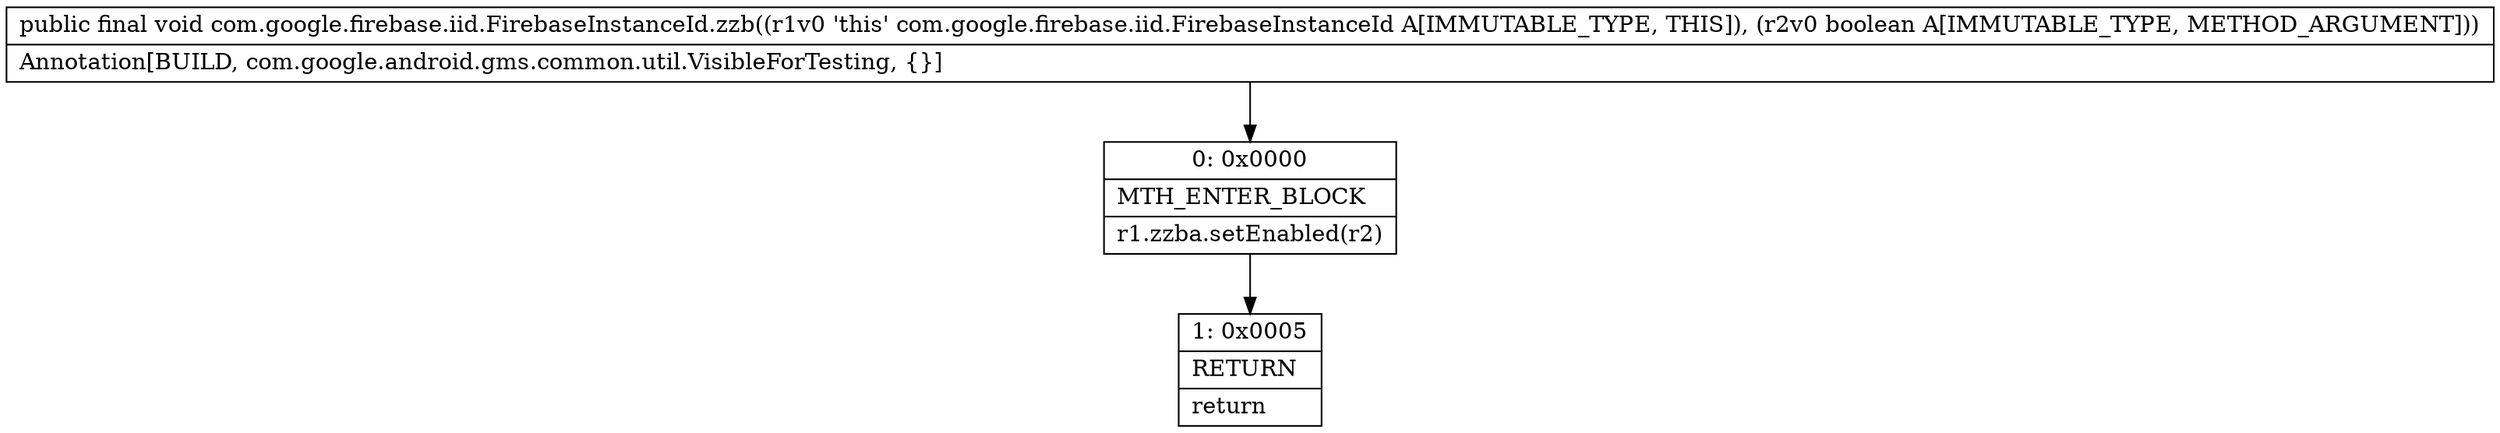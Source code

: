 digraph "CFG forcom.google.firebase.iid.FirebaseInstanceId.zzb(Z)V" {
Node_0 [shape=record,label="{0\:\ 0x0000|MTH_ENTER_BLOCK\l|r1.zzba.setEnabled(r2)\l}"];
Node_1 [shape=record,label="{1\:\ 0x0005|RETURN\l|return\l}"];
MethodNode[shape=record,label="{public final void com.google.firebase.iid.FirebaseInstanceId.zzb((r1v0 'this' com.google.firebase.iid.FirebaseInstanceId A[IMMUTABLE_TYPE, THIS]), (r2v0 boolean A[IMMUTABLE_TYPE, METHOD_ARGUMENT]))  | Annotation[BUILD, com.google.android.gms.common.util.VisibleForTesting, \{\}]\l}"];
MethodNode -> Node_0;
Node_0 -> Node_1;
}

